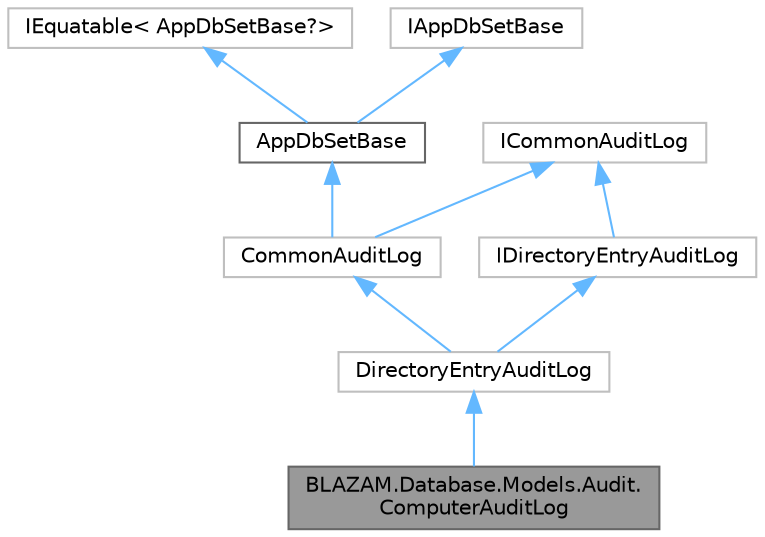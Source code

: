 digraph "BLAZAM.Database.Models.Audit.ComputerAuditLog"
{
 // LATEX_PDF_SIZE
  bgcolor="transparent";
  edge [fontname=Helvetica,fontsize=10,labelfontname=Helvetica,labelfontsize=10];
  node [fontname=Helvetica,fontsize=10,shape=box,height=0.2,width=0.4];
  Node1 [id="Node000001",label="BLAZAM.Database.Models.Audit.\lComputerAuditLog",height=0.2,width=0.4,color="gray40", fillcolor="grey60", style="filled", fontcolor="black",tooltip=" "];
  Node2 -> Node1 [id="edge1_Node000001_Node000002",dir="back",color="steelblue1",style="solid",tooltip=" "];
  Node2 [id="Node000002",label="DirectoryEntryAuditLog",height=0.2,width=0.4,color="grey75", fillcolor="white", style="filled",URL="$class_b_l_a_z_a_m_1_1_database_1_1_models_1_1_audit_1_1_directory_entry_audit_log.html",tooltip=" "];
  Node3 -> Node2 [id="edge2_Node000002_Node000003",dir="back",color="steelblue1",style="solid",tooltip=" "];
  Node3 [id="Node000003",label="CommonAuditLog",height=0.2,width=0.4,color="grey75", fillcolor="white", style="filled",URL="$class_b_l_a_z_a_m_1_1_database_1_1_models_1_1_audit_1_1_common_audit_log.html",tooltip=" "];
  Node4 -> Node3 [id="edge3_Node000003_Node000004",dir="back",color="steelblue1",style="solid",tooltip=" "];
  Node4 [id="Node000004",label="AppDbSetBase",height=0.2,width=0.4,color="gray40", fillcolor="white", style="filled",URL="$class_b_l_a_z_a_m_1_1_database_1_1_models_1_1_app_db_set_base.html",tooltip="Base class that all Database Model classes should inherit."];
  Node5 -> Node4 [id="edge4_Node000004_Node000005",dir="back",color="steelblue1",style="solid",tooltip=" "];
  Node5 [id="Node000005",label="IEquatable\< AppDbSetBase?\>",height=0.2,width=0.4,color="grey75", fillcolor="white", style="filled",tooltip=" "];
  Node6 -> Node4 [id="edge5_Node000004_Node000006",dir="back",color="steelblue1",style="solid",tooltip=" "];
  Node6 [id="Node000006",label="IAppDbSetBase",height=0.2,width=0.4,color="grey75", fillcolor="white", style="filled",URL="$interface_b_l_a_z_a_m_1_1_database_1_1_models_1_1_i_app_db_set_base.html",tooltip=" "];
  Node7 -> Node3 [id="edge6_Node000003_Node000007",dir="back",color="steelblue1",style="solid",tooltip=" "];
  Node7 [id="Node000007",label="ICommonAuditLog",height=0.2,width=0.4,color="grey75", fillcolor="white", style="filled",URL="$interface_b_l_a_z_a_m_1_1_database_1_1_models_1_1_audit_1_1_i_common_audit_log.html",tooltip=" "];
  Node8 -> Node2 [id="edge7_Node000002_Node000008",dir="back",color="steelblue1",style="solid",tooltip=" "];
  Node8 [id="Node000008",label="IDirectoryEntryAuditLog",height=0.2,width=0.4,color="grey75", fillcolor="white", style="filled",URL="$interface_b_l_a_z_a_m_1_1_database_1_1_models_1_1_audit_1_1_i_directory_entry_audit_log.html",tooltip=" "];
  Node7 -> Node8 [id="edge8_Node000008_Node000007",dir="back",color="steelblue1",style="solid",tooltip=" "];
}
